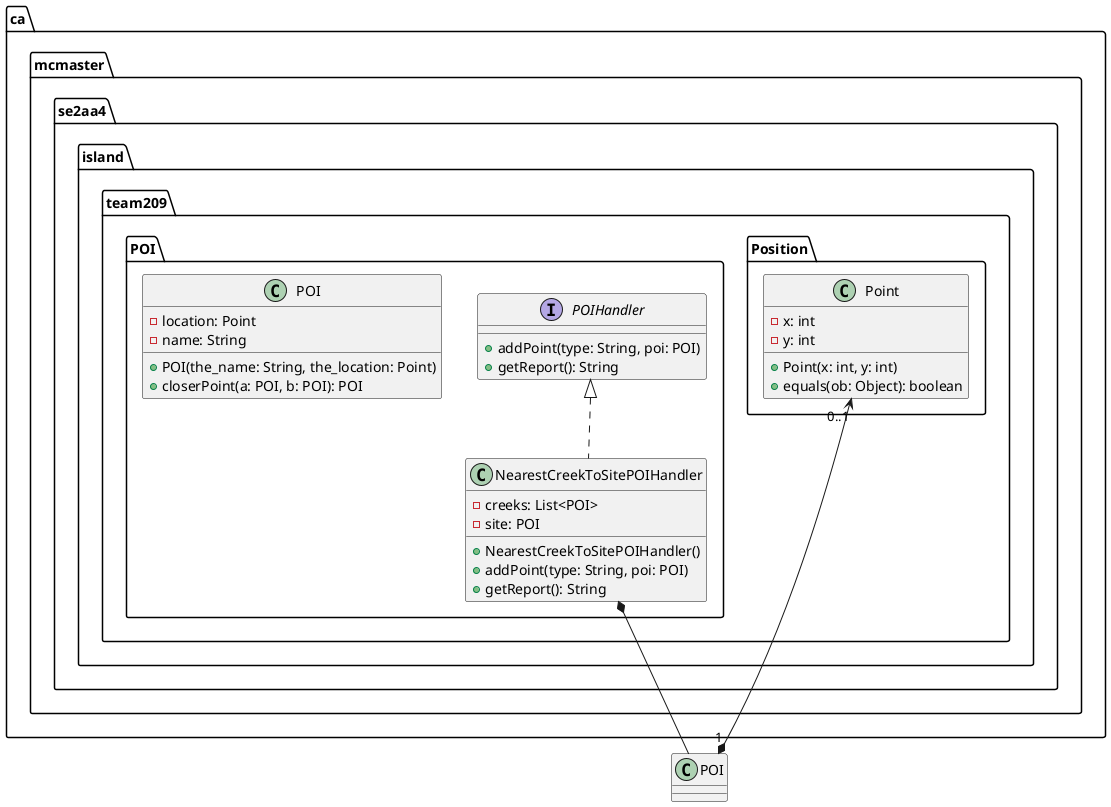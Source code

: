 @startuml POI

package "ca.mcmaster.se2aa4.island.team209.POI" {
    interface POIHandler {
        + addPoint(type: String, poi: POI)
        + getReport(): String
    }

    class POI {
        - location: Point
        - name: String

        + POI(the_name: String, the_location: Point)
        + closerPoint(a: POI, b: POI): POI
    }

    class NearestCreekToSitePOIHandler {
        - creeks: List<POI>
        - site: POI

        + NearestCreekToSitePOIHandler()
        + addPoint(type: String, poi: POI)
        + getReport(): String
    }

    

    
}
package "ca.mcmaster.se2aa4.island.team209.Position" {
    class Point {
        - x: int
        - y: int

        + Point(x: int, y: int)
        + equals(ob: Object): boolean
    }
}

POIHandler <|.. NearestCreekToSitePOIHandler
NearestCreekToSitePOIHandler *-- POI
POI "1" *--> "0..1" Point
@enduml
